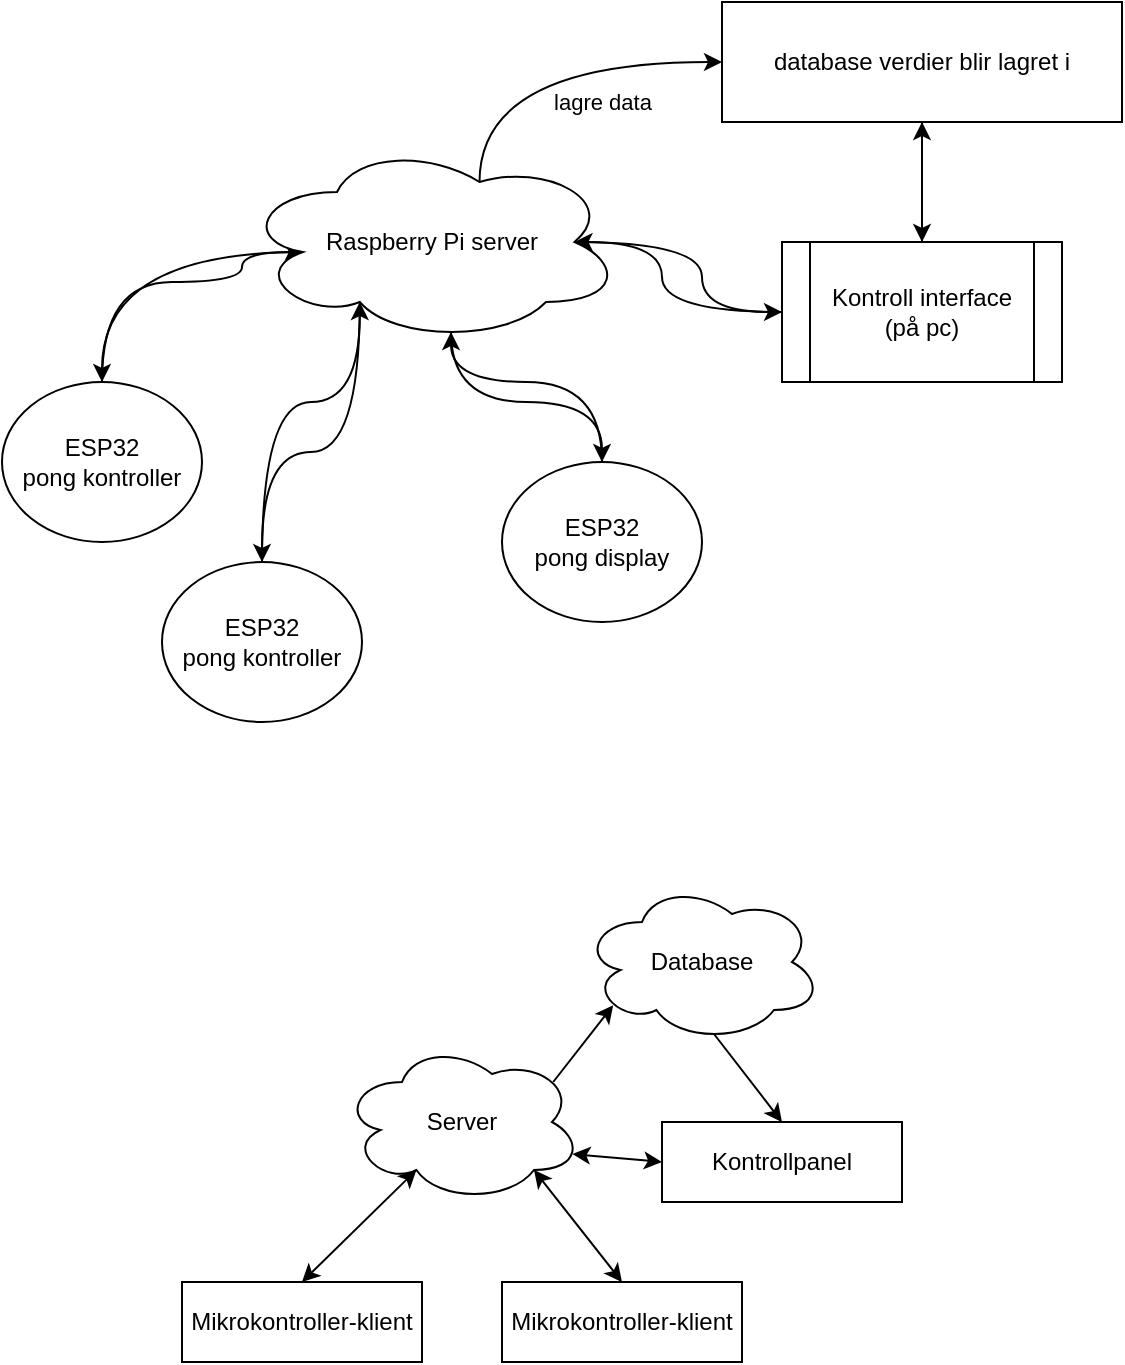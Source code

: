 <mxfile version="13.7.9" type="device"><diagram id="O5Np5O-oTsRoGg6KlhwN" name="Page-1"><mxGraphModel dx="705" dy="349" grid="1" gridSize="10" guides="1" tooltips="1" connect="1" arrows="1" fold="1" page="1" pageScale="1" pageWidth="850" pageHeight="1100" math="0" shadow="0"><root><mxCell id="0"/><mxCell id="1" parent="0"/><mxCell id="7AzTejPpJdzUVeEl-yQH-23" style="edgeStyle=orthogonalEdgeStyle;curved=1;rounded=0;orthogonalLoop=1;jettySize=auto;html=1;exitX=0.5;exitY=0;exitDx=0;exitDy=0;entryX=0.31;entryY=0.8;entryDx=0;entryDy=0;entryPerimeter=0;" parent="1" source="7AzTejPpJdzUVeEl-yQH-3" target="7AzTejPpJdzUVeEl-yQH-9" edge="1"><mxGeometry relative="1" as="geometry"><Array as="points"><mxPoint x="240" y="240"/><mxPoint x="289" y="240"/></Array></mxGeometry></mxCell><mxCell id="7AzTejPpJdzUVeEl-yQH-3" value="ESP32&lt;br&gt;pong kontroller" style="ellipse;whiteSpace=wrap;html=1;" parent="1" vertex="1"><mxGeometry x="190" y="320" width="100" height="80" as="geometry"/></mxCell><mxCell id="7AzTejPpJdzUVeEl-yQH-30" style="edgeStyle=orthogonalEdgeStyle;curved=1;rounded=0;orthogonalLoop=1;jettySize=auto;html=1;exitX=0.5;exitY=0;exitDx=0;exitDy=0;entryX=0.16;entryY=0.55;entryDx=0;entryDy=0;entryPerimeter=0;" parent="1" source="7AzTejPpJdzUVeEl-yQH-5" target="7AzTejPpJdzUVeEl-yQH-9" edge="1"><mxGeometry relative="1" as="geometry"><Array as="points"><mxPoint x="160" y="180"/><mxPoint x="230" y="180"/><mxPoint x="230" y="165"/></Array></mxGeometry></mxCell><mxCell id="7AzTejPpJdzUVeEl-yQH-5" value="ESP32&lt;br&gt;pong kontroller" style="ellipse;whiteSpace=wrap;html=1;" parent="1" vertex="1"><mxGeometry x="110" y="230" width="100" height="80" as="geometry"/></mxCell><mxCell id="7AzTejPpJdzUVeEl-yQH-25" style="edgeStyle=orthogonalEdgeStyle;curved=1;rounded=0;orthogonalLoop=1;jettySize=auto;html=1;exitX=0.5;exitY=0;exitDx=0;exitDy=0;entryX=0.55;entryY=0.95;entryDx=0;entryDy=0;entryPerimeter=0;" parent="1" source="7AzTejPpJdzUVeEl-yQH-6" target="7AzTejPpJdzUVeEl-yQH-9" edge="1"><mxGeometry relative="1" as="geometry"><Array as="points"><mxPoint x="410" y="230"/><mxPoint x="335" y="230"/></Array></mxGeometry></mxCell><mxCell id="7AzTejPpJdzUVeEl-yQH-6" value="ESP32&lt;br&gt;pong display" style="ellipse;whiteSpace=wrap;html=1;" parent="1" vertex="1"><mxGeometry x="360" y="270" width="100" height="80" as="geometry"/></mxCell><mxCell id="7AzTejPpJdzUVeEl-yQH-12" style="edgeStyle=orthogonalEdgeStyle;rounded=0;orthogonalLoop=1;jettySize=auto;html=1;exitX=0.625;exitY=0.2;exitDx=0;exitDy=0;exitPerimeter=0;curved=1;entryX=0;entryY=0.5;entryDx=0;entryDy=0;" parent="1" source="7AzTejPpJdzUVeEl-yQH-9" target="7AzTejPpJdzUVeEl-yQH-11" edge="1"><mxGeometry relative="1" as="geometry"><mxPoint x="380" y="60" as="targetPoint"/><Array as="points"><mxPoint x="349" y="70"/></Array></mxGeometry></mxCell><mxCell id="7AzTejPpJdzUVeEl-yQH-16" value="lagre data" style="edgeLabel;html=1;align=center;verticalAlign=middle;resizable=0;points=[];" parent="7AzTejPpJdzUVeEl-yQH-12" vertex="1" connectable="0"><mxGeometry x="0.062" y="-11" relative="1" as="geometry"><mxPoint x="24.64" y="8.96" as="offset"/></mxGeometry></mxCell><mxCell id="7AzTejPpJdzUVeEl-yQH-22" style="edgeStyle=orthogonalEdgeStyle;curved=1;rounded=0;orthogonalLoop=1;jettySize=auto;html=1;exitX=0.31;exitY=0.8;exitDx=0;exitDy=0;exitPerimeter=0;entryX=0.5;entryY=0;entryDx=0;entryDy=0;" parent="1" source="7AzTejPpJdzUVeEl-yQH-9" target="7AzTejPpJdzUVeEl-yQH-3" edge="1"><mxGeometry relative="1" as="geometry"/></mxCell><mxCell id="7AzTejPpJdzUVeEl-yQH-24" style="edgeStyle=orthogonalEdgeStyle;curved=1;rounded=0;orthogonalLoop=1;jettySize=auto;html=1;exitX=0.55;exitY=0.95;exitDx=0;exitDy=0;exitPerimeter=0;entryX=0.5;entryY=0;entryDx=0;entryDy=0;" parent="1" source="7AzTejPpJdzUVeEl-yQH-9" target="7AzTejPpJdzUVeEl-yQH-6" edge="1"><mxGeometry relative="1" as="geometry"/></mxCell><mxCell id="7AzTejPpJdzUVeEl-yQH-28" style="edgeStyle=orthogonalEdgeStyle;curved=1;rounded=0;orthogonalLoop=1;jettySize=auto;html=1;exitX=0.875;exitY=0.5;exitDx=0;exitDy=0;exitPerimeter=0;entryX=0;entryY=0.5;entryDx=0;entryDy=0;" parent="1" source="7AzTejPpJdzUVeEl-yQH-9" target="7AzTejPpJdzUVeEl-yQH-10" edge="1"><mxGeometry relative="1" as="geometry"/></mxCell><mxCell id="7AzTejPpJdzUVeEl-yQH-31" style="edgeStyle=orthogonalEdgeStyle;curved=1;rounded=0;orthogonalLoop=1;jettySize=auto;html=1;exitX=0.16;exitY=0.55;exitDx=0;exitDy=0;exitPerimeter=0;entryX=0.5;entryY=0;entryDx=0;entryDy=0;" parent="1" source="7AzTejPpJdzUVeEl-yQH-9" target="7AzTejPpJdzUVeEl-yQH-5" edge="1"><mxGeometry relative="1" as="geometry"><Array as="points"><mxPoint x="160" y="165"/></Array></mxGeometry></mxCell><mxCell id="7AzTejPpJdzUVeEl-yQH-9" value="Raspberry Pi server" style="ellipse;shape=cloud;whiteSpace=wrap;html=1;" parent="1" vertex="1"><mxGeometry x="230" y="110" width="190" height="100" as="geometry"/></mxCell><mxCell id="7AzTejPpJdzUVeEl-yQH-19" style="edgeStyle=orthogonalEdgeStyle;curved=1;rounded=0;orthogonalLoop=1;jettySize=auto;html=1;exitX=0.5;exitY=0;exitDx=0;exitDy=0;entryX=0.5;entryY=1;entryDx=0;entryDy=0;" parent="1" source="7AzTejPpJdzUVeEl-yQH-10" target="7AzTejPpJdzUVeEl-yQH-11" edge="1"><mxGeometry relative="1" as="geometry"/></mxCell><mxCell id="7AzTejPpJdzUVeEl-yQH-29" style="edgeStyle=orthogonalEdgeStyle;curved=1;rounded=0;orthogonalLoop=1;jettySize=auto;html=1;exitX=0;exitY=0.5;exitDx=0;exitDy=0;entryX=0.875;entryY=0.5;entryDx=0;entryDy=0;entryPerimeter=0;" parent="1" source="7AzTejPpJdzUVeEl-yQH-10" target="7AzTejPpJdzUVeEl-yQH-9" edge="1"><mxGeometry relative="1" as="geometry"><Array as="points"><mxPoint x="440" y="195"/><mxPoint x="440" y="160"/></Array></mxGeometry></mxCell><mxCell id="7AzTejPpJdzUVeEl-yQH-10" value="Kontroll interface&lt;br&gt;(på pc)" style="shape=process;whiteSpace=wrap;html=1;backgroundOutline=1;" parent="1" vertex="1"><mxGeometry x="500" y="160" width="140" height="70" as="geometry"/></mxCell><mxCell id="7AzTejPpJdzUVeEl-yQH-18" style="edgeStyle=orthogonalEdgeStyle;curved=1;rounded=0;orthogonalLoop=1;jettySize=auto;html=1;exitX=0.5;exitY=1;exitDx=0;exitDy=0;entryX=0.5;entryY=0;entryDx=0;entryDy=0;" parent="1" source="7AzTejPpJdzUVeEl-yQH-11" target="7AzTejPpJdzUVeEl-yQH-10" edge="1"><mxGeometry relative="1" as="geometry"/></mxCell><mxCell id="7AzTejPpJdzUVeEl-yQH-11" value="database verdier blir lagret i" style="rounded=0;whiteSpace=wrap;html=1;" parent="1" vertex="1"><mxGeometry x="470" y="40" width="200" height="60" as="geometry"/></mxCell><mxCell id="NVuzFnXv8AeNsXW381i5-1" value="Server" style="ellipse;shape=cloud;whiteSpace=wrap;html=1;" vertex="1" parent="1"><mxGeometry x="280" y="560" width="120" height="80" as="geometry"/></mxCell><mxCell id="NVuzFnXv8AeNsXW381i5-2" value="Database" style="ellipse;shape=cloud;whiteSpace=wrap;html=1;" vertex="1" parent="1"><mxGeometry x="400" y="480" width="120" height="80" as="geometry"/></mxCell><mxCell id="NVuzFnXv8AeNsXW381i5-3" value="Kontrollpanel" style="rounded=0;whiteSpace=wrap;html=1;" vertex="1" parent="1"><mxGeometry x="440" y="600" width="120" height="40" as="geometry"/></mxCell><mxCell id="NVuzFnXv8AeNsXW381i5-4" value="Mikrokontroller-klient" style="rounded=0;whiteSpace=wrap;html=1;" vertex="1" parent="1"><mxGeometry x="360" y="680" width="120" height="40" as="geometry"/></mxCell><mxCell id="NVuzFnXv8AeNsXW381i5-6" value="Mikrokontroller-klient" style="rounded=0;whiteSpace=wrap;html=1;" vertex="1" parent="1"><mxGeometry x="200" y="680" width="120" height="40" as="geometry"/></mxCell><mxCell id="NVuzFnXv8AeNsXW381i5-10" value="" style="endArrow=classic;startArrow=classic;html=1;entryX=0.31;entryY=0.8;entryDx=0;entryDy=0;entryPerimeter=0;exitX=0.5;exitY=0;exitDx=0;exitDy=0;" edge="1" parent="1" source="NVuzFnXv8AeNsXW381i5-6" target="NVuzFnXv8AeNsXW381i5-1"><mxGeometry width="50" height="50" relative="1" as="geometry"><mxPoint x="215" y="680" as="sourcePoint"/><mxPoint x="265" y="630" as="targetPoint"/><Array as="points"/></mxGeometry></mxCell><mxCell id="NVuzFnXv8AeNsXW381i5-11" value="" style="endArrow=classic;startArrow=classic;html=1;exitX=0.8;exitY=0.8;exitDx=0;exitDy=0;exitPerimeter=0;entryX=0.5;entryY=0;entryDx=0;entryDy=0;" edge="1" parent="1" source="NVuzFnXv8AeNsXW381i5-1" target="NVuzFnXv8AeNsXW381i5-4"><mxGeometry width="50" height="50" relative="1" as="geometry"><mxPoint x="410" y="580" as="sourcePoint"/><mxPoint x="460" y="530" as="targetPoint"/><Array as="points"/></mxGeometry></mxCell><mxCell id="NVuzFnXv8AeNsXW381i5-12" value="" style="endArrow=classic;startArrow=classic;html=1;exitX=0.96;exitY=0.7;exitDx=0;exitDy=0;exitPerimeter=0;entryX=0;entryY=0.5;entryDx=0;entryDy=0;" edge="1" parent="1" source="NVuzFnXv8AeNsXW381i5-1" target="NVuzFnXv8AeNsXW381i5-3"><mxGeometry width="50" height="50" relative="1" as="geometry"><mxPoint x="410" y="580" as="sourcePoint"/><mxPoint x="460" y="530" as="targetPoint"/></mxGeometry></mxCell><mxCell id="NVuzFnXv8AeNsXW381i5-14" value="" style="endArrow=classic;html=1;exitX=0.88;exitY=0.25;exitDx=0;exitDy=0;exitPerimeter=0;entryX=0.13;entryY=0.77;entryDx=0;entryDy=0;entryPerimeter=0;" edge="1" parent="1" source="NVuzFnXv8AeNsXW381i5-1" target="NVuzFnXv8AeNsXW381i5-2"><mxGeometry width="50" height="50" relative="1" as="geometry"><mxPoint x="410" y="580" as="sourcePoint"/><mxPoint x="460" y="530" as="targetPoint"/></mxGeometry></mxCell><mxCell id="NVuzFnXv8AeNsXW381i5-15" value="" style="endArrow=classic;html=1;exitX=0.55;exitY=0.95;exitDx=0;exitDy=0;exitPerimeter=0;entryX=0.5;entryY=0;entryDx=0;entryDy=0;" edge="1" parent="1" source="NVuzFnXv8AeNsXW381i5-2" target="NVuzFnXv8AeNsXW381i5-3"><mxGeometry width="50" height="50" relative="1" as="geometry"><mxPoint x="410" y="580" as="sourcePoint"/><mxPoint x="460" y="530" as="targetPoint"/></mxGeometry></mxCell></root></mxGraphModel></diagram></mxfile>